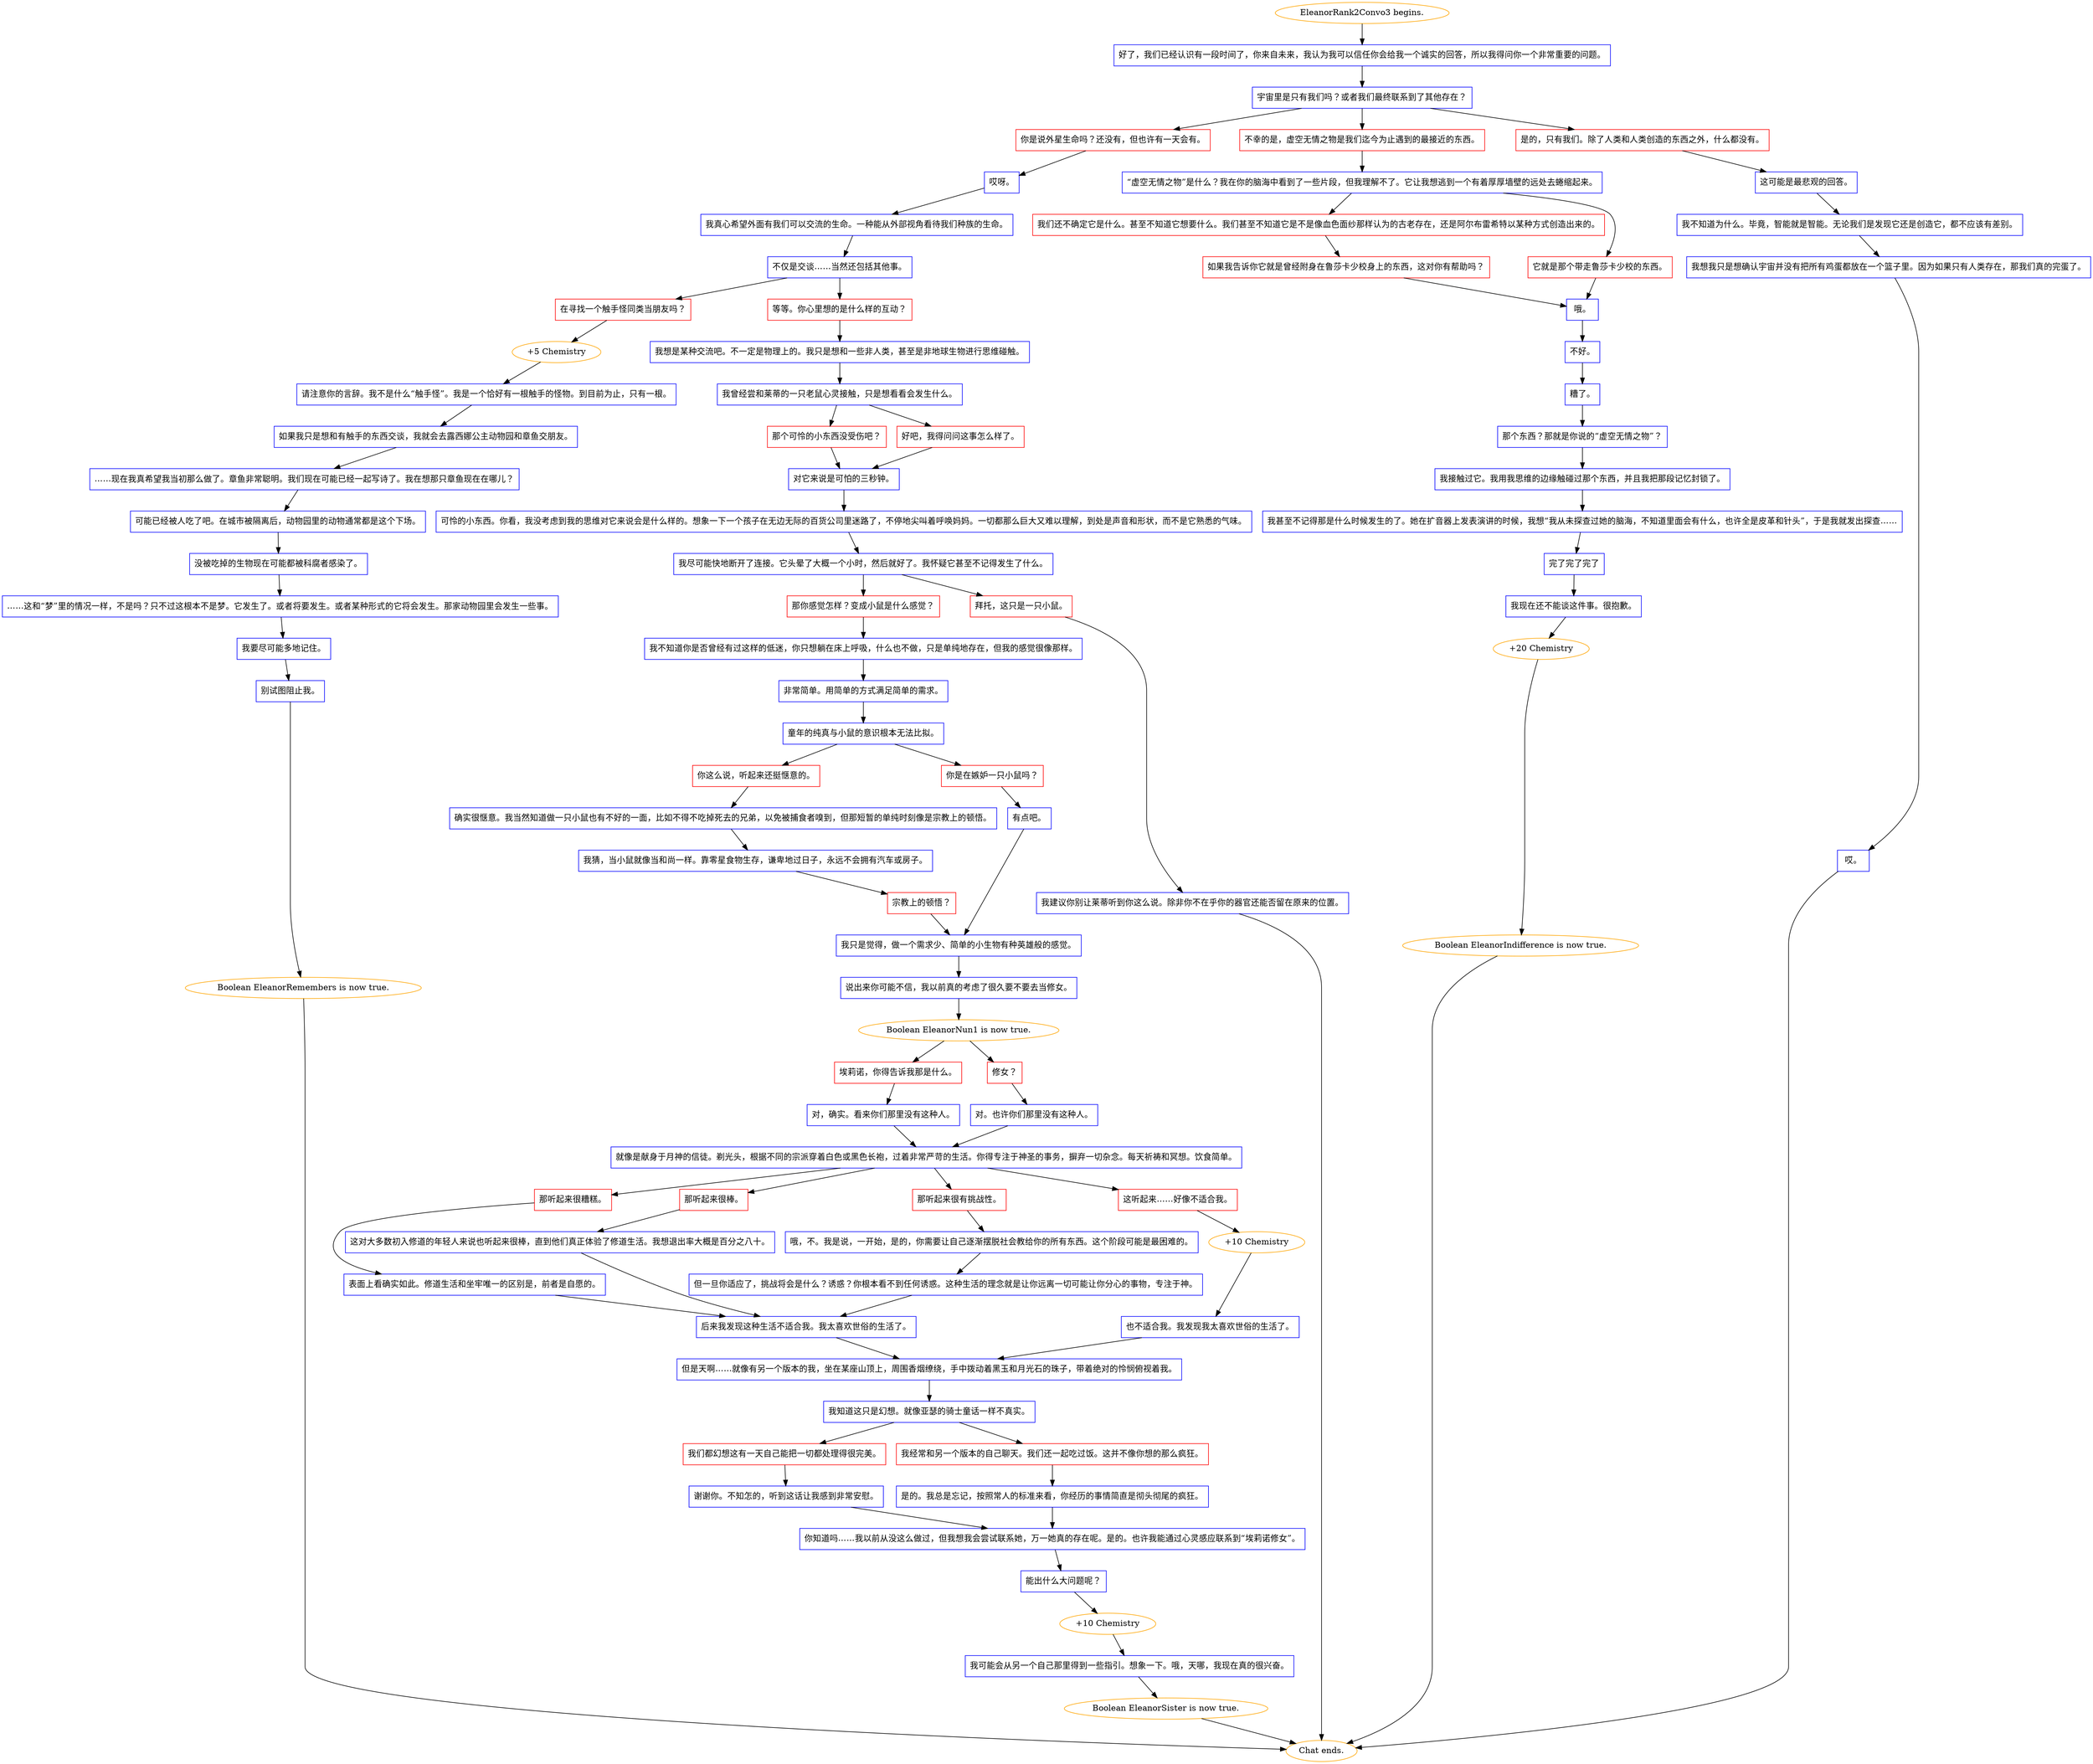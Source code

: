 digraph {
	"EleanorRank2Convo3 begins." [color=orange];
		"EleanorRank2Convo3 begins." -> j2277150133;
	j2277150133 [label="好了，我们已经认识有一段时间了，你来自未来，我认为我可以信任你会给我一个诚实的回答，所以我得问你一个非常重要的问题。",shape=box,color=blue];
		j2277150133 -> j1346752774;
	j1346752774 [label="宇宙里是只有我们吗？或者我们最终联系到了其他存在？",shape=box,color=blue];
		j1346752774 -> j3145411606;
		j1346752774 -> j3699895614;
		j1346752774 -> j1552072534;
	j3145411606 [label="你是说外星生命吗？还没有，但也许有一天会有。",shape=box,color=red];
		j3145411606 -> j1064478436;
	j3699895614 [label="不幸的是，虚空无情之物是我们迄今为止遇到的最接近的东西。",shape=box,color=red];
		j3699895614 -> j1164600308;
	j1552072534 [label="是的，只有我们。除了人类和人类创造的东西之外，什么都没有。",shape=box,color=red];
		j1552072534 -> j1088722465;
	j1064478436 [label="哎呀。",shape=box,color=blue];
		j1064478436 -> j2179034055;
	j1164600308 [label="“虚空无情之物”是什么？我在你的脑海中看到了一些片段，但我理解不了。它让我想逃到一个有着厚厚墙壁的远处去蜷缩起来。",shape=box,color=blue];
		j1164600308 -> j2351270499;
		j1164600308 -> j470211837;
	j1088722465 [label="这可能是最悲观的回答。",shape=box,color=blue];
		j1088722465 -> j2783184905;
	j2179034055 [label="我真心希望外面有我们可以交流的生命。一种能从外部视角看待我们种族的生命。",shape=box,color=blue];
		j2179034055 -> j3196487138;
	j2351270499 [label="我们还不确定它是什么。甚至不知道它想要什么。我们甚至不知道它是不是像血色面纱那样认为的古老存在，还是阿尔布雷希特以某种方式创造出来的。",shape=box,color=red];
		j2351270499 -> j763290132;
	j470211837 [label="它就是那个带走鲁莎卡少校的东西。",shape=box,color=red];
		j470211837 -> j3549681755;
	j2783184905 [label="我不知道为什么。毕竟，智能就是智能。无论我们是发现它还是创造它，都不应该有差别。",shape=box,color=blue];
		j2783184905 -> j3058140506;
	j3196487138 [label="不仅是交谈……当然还包括其他事。",shape=box,color=blue];
		j3196487138 -> j2348665187;
		j3196487138 -> j999290385;
	j763290132 [label="如果我告诉你它就是曾经附身在鲁莎卡少校身上的东西，这对你有帮助吗？",shape=box,color=red];
		j763290132 -> j3549681755;
	j3549681755 [label="哦。",shape=box,color=blue];
		j3549681755 -> j895404237;
	j3058140506 [label="我想我只是想确认宇宙并没有把所有鸡蛋都放在一个篮子里。因为如果只有人类存在，那我们真的完蛋了。",shape=box,color=blue];
		j3058140506 -> j597062088;
	j2348665187 [label="在寻找一个触手怪同类当朋友吗？",shape=box,color=red];
		j2348665187 -> j4077264828;
	j999290385 [label="等等。你心里想的是什么样的互动？",shape=box,color=red];
		j999290385 -> j2213730344;
	j895404237 [label="不好。",shape=box,color=blue];
		j895404237 -> j2540827215;
	j597062088 [label="哎。",shape=box,color=blue];
		j597062088 -> "Chat ends.";
	j4077264828 [label="+5 Chemistry",color=orange];
		j4077264828 -> j1086646644;
	j2213730344 [label="我想是某种交流吧。不一定是物理上的。我只是想和一些非人类，甚至是非地球生物进行思维碰触。",shape=box,color=blue];
		j2213730344 -> j941562222;
	j2540827215 [label="糟了。",shape=box,color=blue];
		j2540827215 -> j963752902;
	"Chat ends." [color=orange];
	j1086646644 [label="请注意你的言辞。我不是什么“触手怪”。我是一个恰好有一根触手的怪物。到目前为止，只有一根。",shape=box,color=blue];
		j1086646644 -> j3436583107;
	j941562222 [label="我曾经尝和莱蒂的一只老鼠心灵接触，只是想看看会发生什么。",shape=box,color=blue];
		j941562222 -> j1128016457;
		j941562222 -> j466223469;
	j963752902 [label="那个东西？那就是你说的“虚空无情之物”？",shape=box,color=blue];
		j963752902 -> j3524348588;
	j3436583107 [label="如果我只是想和有触手的东西交谈，我就会去露西娜公主动物园和章鱼交朋友。",shape=box,color=blue];
		j3436583107 -> j3073655083;
	j1128016457 [label="那个可怜的小东西没受伤吧？",shape=box,color=red];
		j1128016457 -> j815832172;
	j466223469 [label="好吧，我得问问这事怎么样了。",shape=box,color=red];
		j466223469 -> j815832172;
	j3524348588 [label="我接触过它。我用我思维的边缘触碰过那个东西，并且我把那段记忆封锁了。",shape=box,color=blue];
		j3524348588 -> j917781049;
	j3073655083 [label="……现在我真希望我当初那么做了。章鱼非常聪明。我们现在可能已经一起写诗了。我在想那只章鱼现在在哪儿？",shape=box,color=blue];
		j3073655083 -> j1445858709;
	j815832172 [label="对它来说是可怕的三秒钟。",shape=box,color=blue];
		j815832172 -> j388895984;
	j917781049 [label="我甚至不记得那是什么时候发生的了。她在扩音器上发表演讲的时候，我想“我从未探查过她的脑海，不知道里面会有什么，也许全是皮革和针头”，于是我就发出探查……",shape=box,color=blue];
		j917781049 -> j3559179358;
	j1445858709 [label="可能已经被人吃了吧。在城市被隔离后，动物园里的动物通常都是这个下场。",shape=box,color=blue];
		j1445858709 -> j831516425;
	j388895984 [label="可怜的小东西。你看，我没考虑到我的思维对它来说会是什么样的。想象一下一个孩子在无边无际的百货公司里迷路了，不停地尖叫着呼唤妈妈。一切都那么巨大又难以理解，到处是声音和形状，而不是它熟悉的气味。",shape=box,color=blue];
		j388895984 -> j865394600;
	j3559179358 [label="完了完了完了",shape=box,color=blue];
		j3559179358 -> j1613721540;
	j831516425 [label="没被吃掉的生物现在可能都被科腐者感染了。",shape=box,color=blue];
		j831516425 -> j3408091832;
	j865394600 [label="我尽可能快地断开了连接。它头晕了大概一个小时，然后就好了。我怀疑它甚至不记得发生了什么。",shape=box,color=blue];
		j865394600 -> j64007923;
		j865394600 -> j3358503529;
	j1613721540 [label="我现在还不能谈这件事。很抱歉。",shape=box,color=blue];
		j1613721540 -> j4081317448;
	j3408091832 [label="……这和“梦”里的情况一样，不是吗？只不过这根本不是梦。它发生了。或者将要发生。或者某种形式的它将会发生。那家动物园里会发生一些事。",shape=box,color=blue];
		j3408091832 -> j4152763259;
	j64007923 [label="那你感觉怎样？变成小鼠是什么感觉？",shape=box,color=red];
		j64007923 -> j2141106692;
	j3358503529 [label="拜托，这只是一只小鼠。",shape=box,color=red];
		j3358503529 -> j4293259450;
	j4081317448 [label="+20 Chemistry",color=orange];
		j4081317448 -> j265674410;
	j4152763259 [label="我要尽可能多地记住。",shape=box,color=blue];
		j4152763259 -> j4256755776;
	j2141106692 [label="我不知道你是否曾经有过这样的低迷，你只想躺在床上呼吸，什么也不做，只是单纯地存在，但我的感觉很像那样。",shape=box,color=blue];
		j2141106692 -> j2393720963;
	j4293259450 [label="我建议你别让莱蒂听到你这么说。除非你不在乎你的器官还能否留在原来的位置。",shape=box,color=blue];
		j4293259450 -> "Chat ends.";
	j265674410 [label="Boolean EleanorIndifference is now true.",color=orange];
		j265674410 -> "Chat ends.";
	j4256755776 [label="别试图阻止我。",shape=box,color=blue];
		j4256755776 -> j2594043065;
	j2393720963 [label="非常简单。用简单的方式满足简单的需求。",shape=box,color=blue];
		j2393720963 -> j2368915835;
	j2594043065 [label="Boolean EleanorRemembers is now true.",color=orange];
		j2594043065 -> "Chat ends.";
	j2368915835 [label="童年的纯真与小鼠的意识根本无法比拟。",shape=box,color=blue];
		j2368915835 -> j3646039808;
		j2368915835 -> j2209641973;
	j3646039808 [label="你这么说，听起来还挺惬意的。",shape=box,color=red];
		j3646039808 -> j3468558292;
	j2209641973 [label="你是在嫉妒一只小鼠吗？",shape=box,color=red];
		j2209641973 -> j1809647616;
	j3468558292 [label="确实很惬意。我当然知道做一只小鼠也有不好的一面，比如不得不吃掉死去的兄弟，以免被捕食者嗅到，但那短暂的单纯时刻像是宗教上的顿悟。",shape=box,color=blue];
		j3468558292 -> j4202888405;
	j1809647616 [label="有点吧。",shape=box,color=blue];
		j1809647616 -> j3688598232;
	j4202888405 [label="我猜，当小鼠就像当和尚一样。靠零星食物生存，谦卑地过日子，永远不会拥有汽车或房子。",shape=box,color=blue];
		j4202888405 -> j784116059;
	j3688598232 [label="我只是觉得，做一个需求少、简单的小生物有种英雄般的感觉。",shape=box,color=blue];
		j3688598232 -> j3936511196;
	j784116059 [label="宗教上的顿悟？",shape=box,color=red];
		j784116059 -> j3688598232;
	j3936511196 [label="说出来你可能不信，我以前真的考虑了很久要不要去当修女。",shape=box,color=blue];
		j3936511196 -> j3959670094;
	j3959670094 [label="Boolean EleanorNun1 is now true.",color=orange];
		j3959670094 -> j424949716;
		j3959670094 -> j2615643140;
	j424949716 [label="埃莉诺，你得告诉我那是什么。",shape=box,color=red];
		j424949716 -> j896983279;
	j2615643140 [label="修女？",shape=box,color=red];
		j2615643140 -> j1726142419;
	j896983279 [label="对，确实。看来你们那里没有这种人。",shape=box,color=blue];
		j896983279 -> j3508324999;
	j1726142419 [label="对。也许你们那里没有这种人。",shape=box,color=blue];
		j1726142419 -> j3508324999;
	j3508324999 [label="就像是献身于月神的信徒。剃光头，根据不同的宗派穿着白色或黑色长袍，过着非常严苛的生活。你得专注于神圣的事务，摒弃一切杂念。每天祈祷和冥想。饮食简单。",shape=box,color=blue];
		j3508324999 -> j4086587423;
		j3508324999 -> j1928937244;
		j3508324999 -> j412682145;
		j3508324999 -> j844893401;
	j4086587423 [label="那听起来很糟糕。",shape=box,color=red];
		j4086587423 -> j4173396034;
	j1928937244 [label="那听起来很棒。",shape=box,color=red];
		j1928937244 -> j951522678;
	j412682145 [label="那听起来很有挑战性。",shape=box,color=red];
		j412682145 -> j1986336776;
	j844893401 [label="这听起来……好像不适合我。",shape=box,color=red];
		j844893401 -> j3339396248;
	j4173396034 [label="表面上看确实如此。修道生活和坐牢唯一的区别是，前者是自愿的。",shape=box,color=blue];
		j4173396034 -> j2733249166;
	j951522678 [label="这对大多数初入修道的年轻人来说也听起来很棒，直到他们真正体验了修道生活。我想退出率大概是百分之八十。",shape=box,color=blue];
		j951522678 -> j2733249166;
	j1986336776 [label="哦，不。我是说，一开始，是的，你需要让自己逐渐摆脱社会教给你的所有东西。这个阶段可能是最困难的。",shape=box,color=blue];
		j1986336776 -> j3834389197;
	j3339396248 [label="+10 Chemistry",color=orange];
		j3339396248 -> j1288541822;
	j2733249166 [label="后来我发现这种生活不适合我。我太喜欢世俗的生活了。",shape=box,color=blue];
		j2733249166 -> j1029248979;
	j3834389197 [label="但一旦你适应了，挑战将会是什么？诱惑？你根本看不到任何诱惑。这种生活的理念就是让你远离一切可能让你分心的事物，专注于神。",shape=box,color=blue];
		j3834389197 -> j2733249166;
	j1288541822 [label="也不适合我。我发现我太喜欢世俗的生活了。",shape=box,color=blue];
		j1288541822 -> j1029248979;
	j1029248979 [label="但是天啊……就像有另一个版本的我，坐在某座山顶上，周围香烟缭绕，手中拨动着黑玉和月光石的珠子，带着绝对的怜悯俯视着我。",shape=box,color=blue];
		j1029248979 -> j790877202;
	j790877202 [label="我知道这只是幻想。就像亚瑟的骑士童话一样不真实。",shape=box,color=blue];
		j790877202 -> j2206872725;
		j790877202 -> j3254728222;
	j2206872725 [label="我们都幻想这有一天自己能把一切都处理得很完美。",shape=box,color=red];
		j2206872725 -> j2877725499;
	j3254728222 [label="我经常和另一个版本的自己聊天。我们还一起吃过饭。这并不像你想的那么疯狂。",shape=box,color=red];
		j3254728222 -> j959657787;
	j2877725499 [label="谢谢你。不知怎的，听到这话让我感到非常安慰。",shape=box,color=blue];
		j2877725499 -> j3001207267;
	j959657787 [label="是的。我总是忘记，按照常人的标准来看，你经历的事情简直是彻头彻尾的疯狂。",shape=box,color=blue];
		j959657787 -> j3001207267;
	j3001207267 [label="你知道吗……我以前从没这么做过，但我想我会尝试联系她，万一她真的存在呢。是的。也许我能通过心灵感应联系到“埃莉诺修女”。",shape=box,color=blue];
		j3001207267 -> j116081054;
	j116081054 [label="能出什么大问题呢？",shape=box,color=blue];
		j116081054 -> j4279305851;
	j4279305851 [label="+10 Chemistry",color=orange];
		j4279305851 -> j1532963704;
	j1532963704 [label="我可能会从另一个自己那里得到一些指引。想象一下。哦，天哪，我现在真的很兴奋。",shape=box,color=blue];
		j1532963704 -> j3982627706;
	j3982627706 [label="Boolean EleanorSister is now true.",color=orange];
		j3982627706 -> "Chat ends.";
}